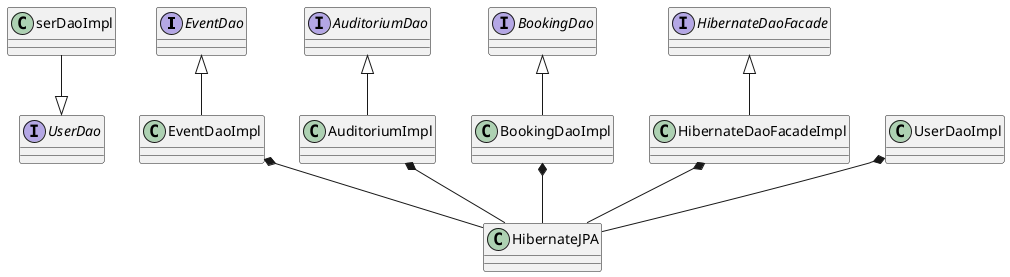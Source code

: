 @startuml

Interface EventDao
Interface AuditoriumDao
Interface HibernateDaoFacade
Interface UserDao
Interface BookingDao



AuditoriumDao<|--AuditoriumImpl
BookingDao<|--BookingDaoImpl
EventDao<|--EventDaoImpl
HibernateDaoFacade<|--HibernateDaoFacadeImpl
UserDao<|--UserDaoImpl

UserDaoImpl*--HibernateJPA
AuditoriumImpl*--HibernateJPA
BookingDaoImpl*--HibernateJPA
EventDaoImpl*--HibernateJPA
HibernateDaoFacadeImpl*--HibernateJPA

@enduml